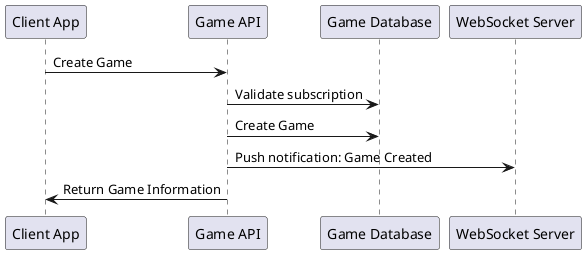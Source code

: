 @startuml
participant "Client App" as ClientApp
participant "Game API" as GameAPI
participant "Game Database" as GameDatabase
participant "WebSocket Server" as WebSocketServer
ClientApp -> GameAPI : Create Game
GameAPI -> GameDatabase : Validate subscription
GameAPI -> GameDatabase : Create Game
GameAPI -> WebSocketServer : Push notification: Game Created
GameAPI -> ClientApp : Return Game Information
@enduml